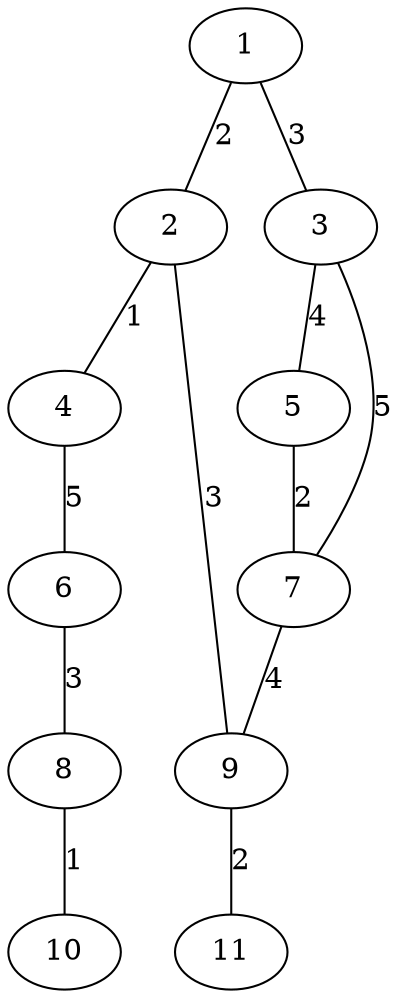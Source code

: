 graph G {
    1 -- 2 [label="2"];
    1 -- 3 [label="3"];
    2 -- 4 [label="1"];
    3 -- 5 [label="4"];
    4 -- 6 [label="5"];
    5 -- 7 [label="2"];
    6 -- 8 [label="3"];
    7 -- 9 [label="4"];
    8 -- 10 [label="1"];
    9 -- 11 [label="2"];
    3 -- 7 [label="5"];
    2 -- 9 [label="3"];
}
